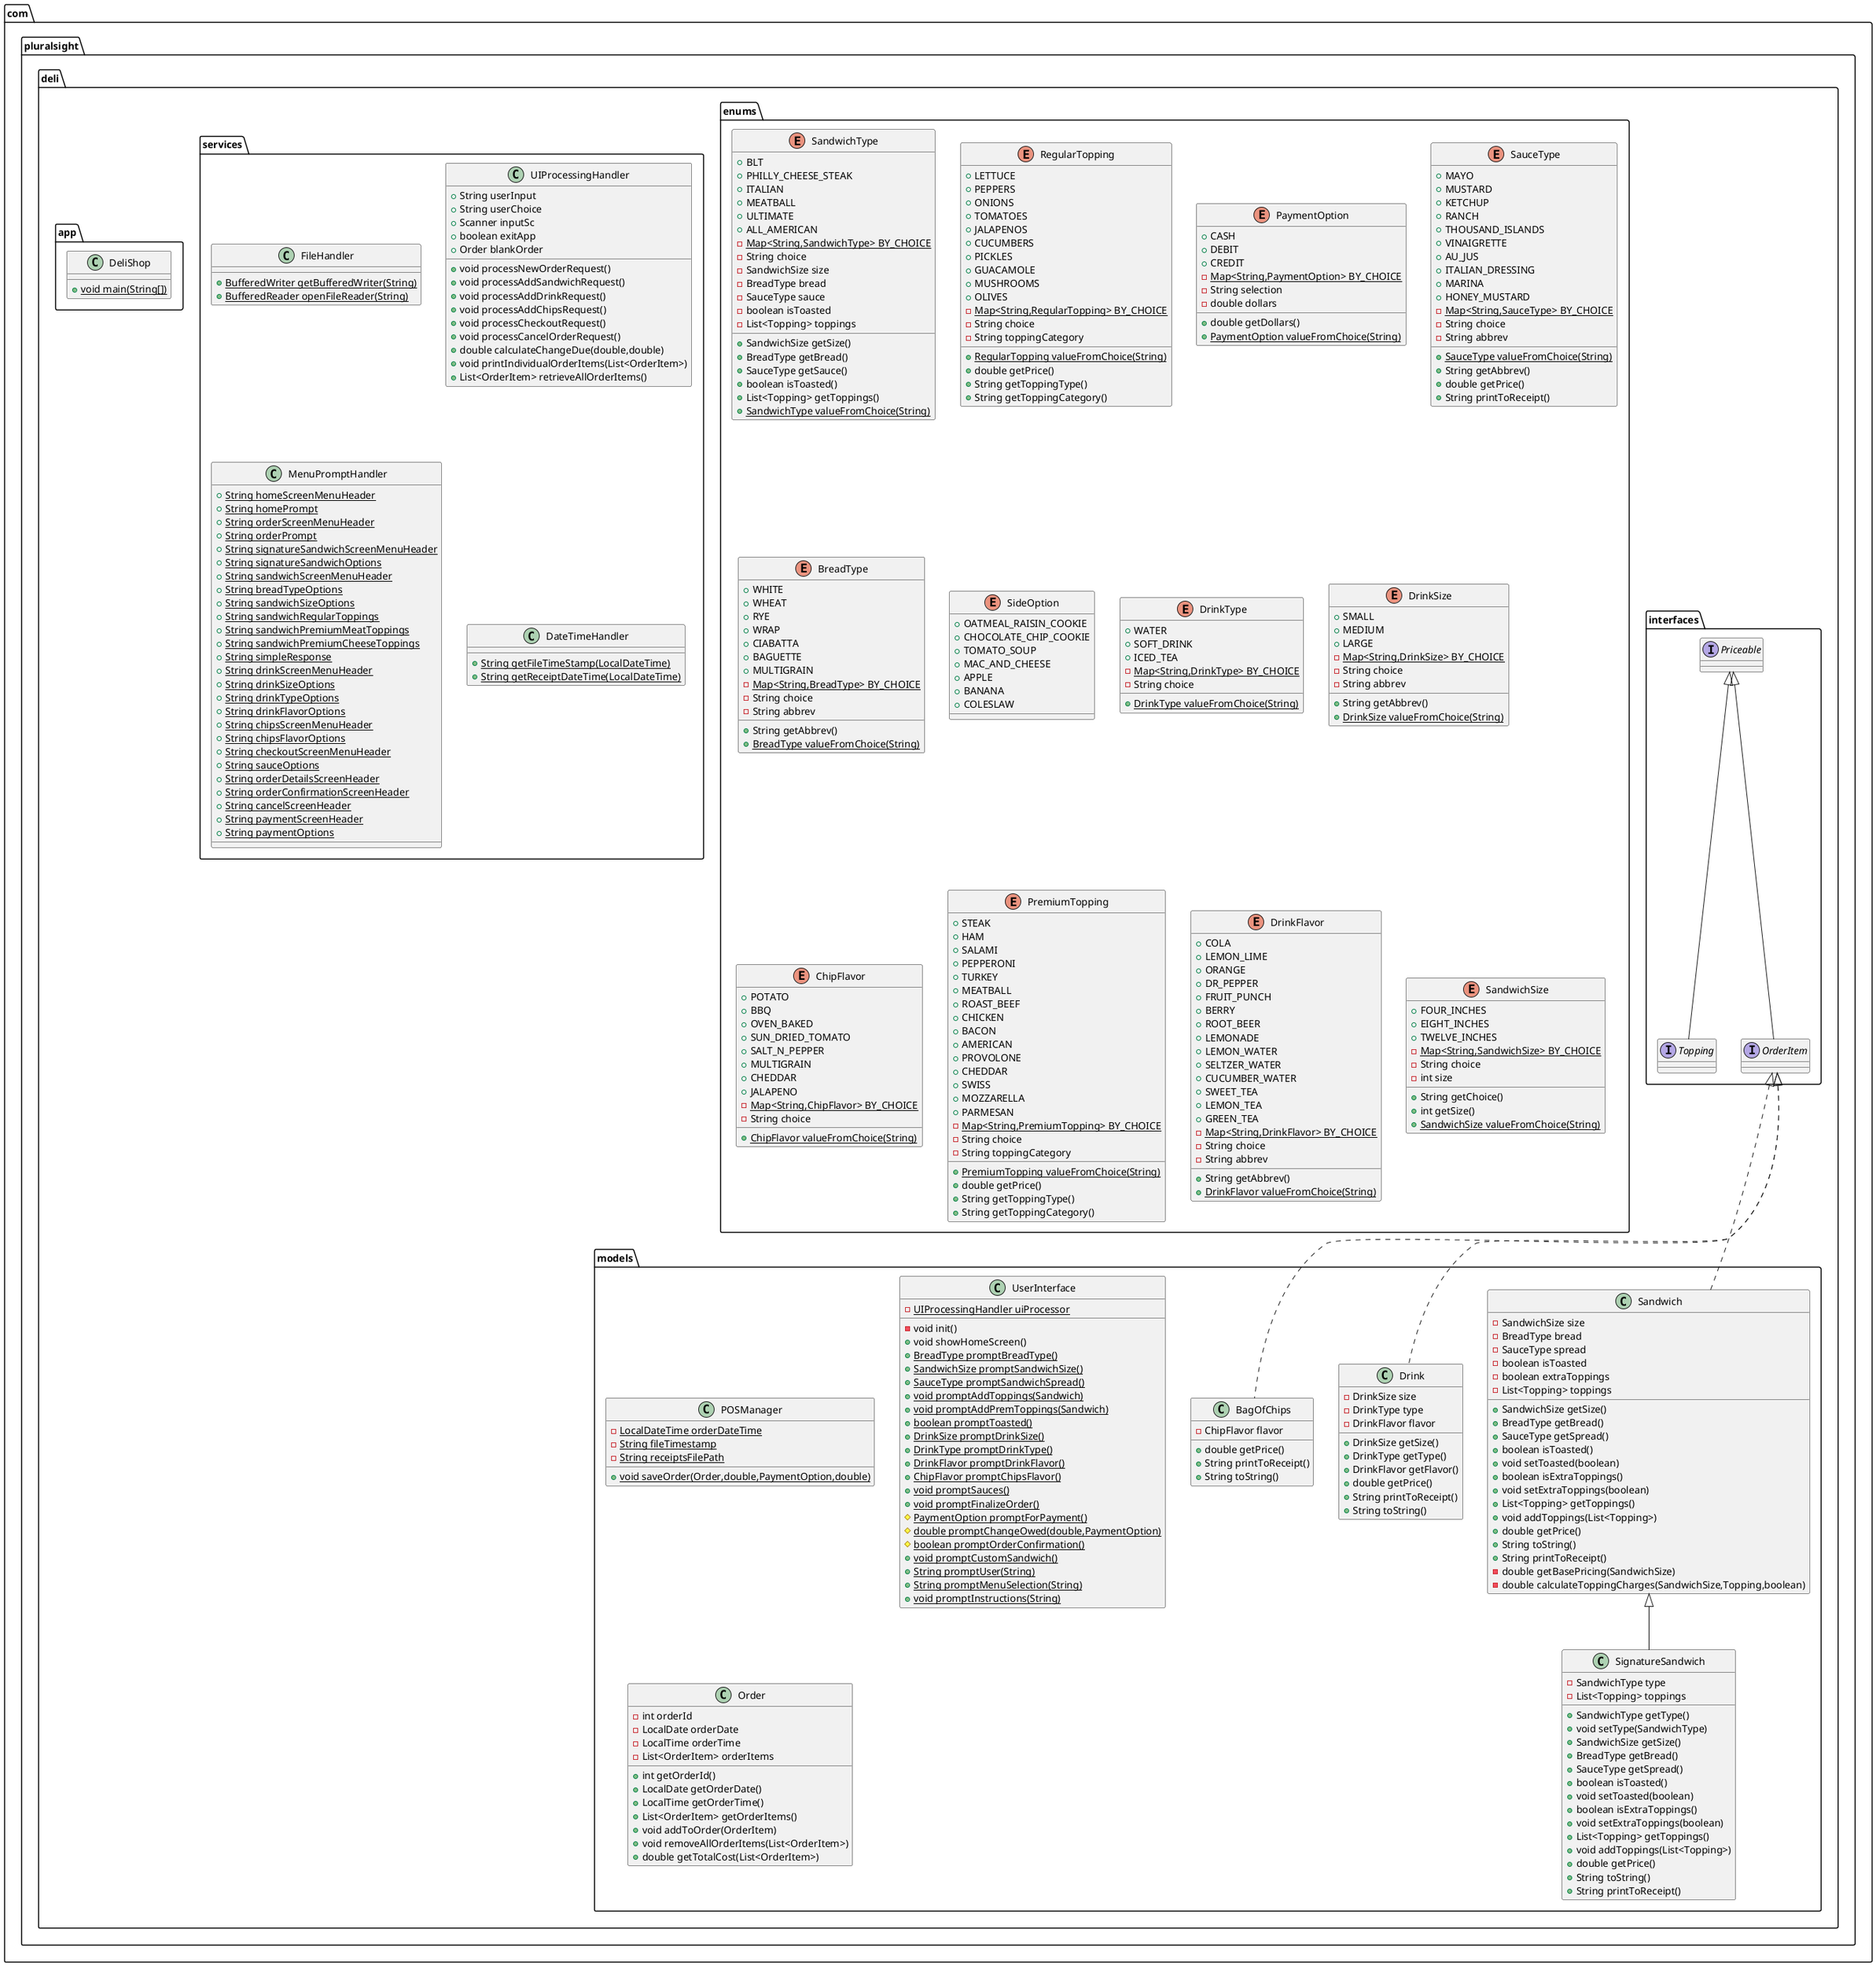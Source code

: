 @startuml
interface com.pluralsight.deli.interfaces.Priceable {
}
enum com.pluralsight.deli.enums.SandwichType {
+  BLT
+  PHILLY_CHEESE_STEAK
+  ITALIAN
+  MEATBALL
+  ULTIMATE
+  ALL_AMERICAN
- {static} Map<String,SandwichType> BY_CHOICE
- String choice
- SandwichSize size
- BreadType bread
- SauceType sauce
- boolean isToasted
- List<Topping> toppings
+ SandwichSize getSize()
+ BreadType getBread()
+ SauceType getSauce()
+ boolean isToasted()
+ List<Topping> getToppings()
+ {static} SandwichType valueFromChoice(String)
}


interface com.pluralsight.deli.interfaces.Topping {
}
enum com.pluralsight.deli.enums.RegularTopping {
+  LETTUCE
+  PEPPERS
+  ONIONS
+  TOMATOES
+  JALAPENOS
+  CUCUMBERS
+  PICKLES
+  GUACAMOLE
+  MUSHROOMS
+  OLIVES
- {static} Map<String,RegularTopping> BY_CHOICE
- String choice
- String toppingCategory
+ {static} RegularTopping valueFromChoice(String)
+ double getPrice()
+ String getToppingType()
+ String getToppingCategory()
}


class com.pluralsight.deli.services.FileHandler {
+ {static} BufferedWriter getBufferedWriter(String)
+ {static} BufferedReader openFileReader(String)
}

class com.pluralsight.deli.services.UIProcessingHandler {
+ String userInput
+ String userChoice
+ Scanner inputSc
+ boolean exitApp
+ Order blankOrder
+ void processNewOrderRequest()
+ void processAddSandwichRequest()
+ void processAddDrinkRequest()
+ void processAddChipsRequest()
+ void processCheckoutRequest()
+ void processCancelOrderRequest()
+ double calculateChangeDue(double,double)
+ void printIndividualOrderItems(List<OrderItem>)
+ List<OrderItem> retrieveAllOrderItems()
}


class com.pluralsight.deli.models.BagOfChips {
- ChipFlavor flavor
+ double getPrice()
+ String printToReceipt()
+ String toString()
}


enum com.pluralsight.deli.enums.PaymentOption {
+  CASH
+  DEBIT
+  CREDIT
- {static} Map<String,PaymentOption> BY_CHOICE
- String selection
- double dollars
+ double getDollars()
+ {static} PaymentOption valueFromChoice(String)
}


class com.pluralsight.deli.models.SignatureSandwich {
- SandwichType type
- List<Topping> toppings
+ SandwichType getType()
+ void setType(SandwichType)
+ SandwichSize getSize()
+ BreadType getBread()
+ SauceType getSpread()
+ boolean isToasted()
+ void setToasted(boolean)
+ boolean isExtraToppings()
+ void setExtraToppings(boolean)
+ List<Topping> getToppings()
+ void addToppings(List<Topping>)
+ double getPrice()
+ String toString()
+ String printToReceipt()
}


enum com.pluralsight.deli.enums.SauceType {
+  MAYO
+  MUSTARD
+  KETCHUP
+  RANCH
+  THOUSAND_ISLANDS
+  VINAIGRETTE
+  AU_JUS
+  ITALIAN_DRESSING
+  MARINA
+  HONEY_MUSTARD
- {static} Map<String,SauceType> BY_CHOICE
- String choice
- String abbrev
+ {static} SauceType valueFromChoice(String)
+ String getAbbrev()
+ double getPrice()
+ String printToReceipt()
}


class com.pluralsight.deli.models.Sandwich {
- SandwichSize size
- BreadType bread
- SauceType spread
- boolean isToasted
- boolean extraToppings
- List<Topping> toppings
+ SandwichSize getSize()
+ BreadType getBread()
+ SauceType getSpread()
+ boolean isToasted()
+ void setToasted(boolean)
+ boolean isExtraToppings()
+ void setExtraToppings(boolean)
+ List<Topping> getToppings()
+ void addToppings(List<Topping>)
+ double getPrice()
+ String toString()
+ String printToReceipt()
- double getBasePricing(SandwichSize)
- double calculateToppingCharges(SandwichSize,Topping,boolean)
}


class com.pluralsight.deli.services.MenuPromptHandler {
+ {static} String homeScreenMenuHeader
+ {static} String homePrompt
+ {static} String orderScreenMenuHeader
+ {static} String orderPrompt
+ {static} String signatureSandwichScreenMenuHeader
+ {static} String signatureSandwichOptions
+ {static} String sandwichScreenMenuHeader
+ {static} String breadTypeOptions
+ {static} String sandwichSizeOptions
+ {static} String sandwichRegularToppings
+ {static} String sandwichPremiumMeatToppings
+ {static} String sandwichPremiumCheeseToppings
+ {static} String simpleResponse
+ {static} String drinkScreenMenuHeader
+ {static} String drinkSizeOptions
+ {static} String drinkTypeOptions
+ {static} String drinkFlavorOptions
+ {static} String chipsScreenMenuHeader
+ {static} String chipsFlavorOptions
+ {static} String checkoutScreenMenuHeader
+ {static} String sauceOptions
+ {static} String orderDetailsScreenHeader
+ {static} String orderConfirmationScreenHeader
+ {static} String cancelScreenHeader
+ {static} String paymentScreenHeader
+ {static} String paymentOptions
}

interface com.pluralsight.deli.interfaces.OrderItem {
}
enum com.pluralsight.deli.enums.BreadType {
+  WHITE
+  WHEAT
+  RYE
+  WRAP
+  CIABATTA
+  BAGUETTE
+  MULTIGRAIN
- {static} Map<String,BreadType> BY_CHOICE
- String choice
- String abbrev
+ String getAbbrev()
+ {static} BreadType valueFromChoice(String)
}


enum com.pluralsight.deli.enums.SideOption {
+  OATMEAL_RAISIN_COOKIE
+  CHOCOLATE_CHIP_COOKIE
+  TOMATO_SOUP
+  MAC_AND_CHEESE
+  APPLE
+  BANANA
+  COLESLAW
}

enum com.pluralsight.deli.enums.DrinkType {
+  WATER
+  SOFT_DRINK
+  ICED_TEA
- {static} Map<String,DrinkType> BY_CHOICE
- String choice
+ {static} DrinkType valueFromChoice(String)
}


enum com.pluralsight.deli.enums.DrinkSize {
+  SMALL
+  MEDIUM
+  LARGE
- {static} Map<String,DrinkSize> BY_CHOICE
- String choice
- String abbrev
+ String getAbbrev()
+ {static} DrinkSize valueFromChoice(String)
}


class com.pluralsight.deli.models.Drink {
- DrinkSize size
- DrinkType type
- DrinkFlavor flavor
+ DrinkSize getSize()
+ DrinkType getType()
+ DrinkFlavor getFlavor()
+ double getPrice()
+ String printToReceipt()
+ String toString()
}


enum com.pluralsight.deli.enums.ChipFlavor {
+  POTATO
+  BBQ
+  OVEN_BAKED
+  SUN_DRIED_TOMATO
+  SALT_N_PEPPER
+  MULTIGRAIN
+  CHEDDAR
+  JALAPENO
- {static} Map<String,ChipFlavor> BY_CHOICE
- String choice
+ {static} ChipFlavor valueFromChoice(String)
}


class com.pluralsight.deli.app.DeliShop {
+ {static} void main(String[])
}

enum com.pluralsight.deli.enums.PremiumTopping {
+  STEAK
+  HAM
+  SALAMI
+  PEPPERONI
+  TURKEY
+  MEATBALL
+  ROAST_BEEF
+  CHICKEN
+  BACON
+  AMERICAN
+  PROVOLONE
+  CHEDDAR
+  SWISS
+  MOZZARELLA
+  PARMESAN
- {static} Map<String,PremiumTopping> BY_CHOICE
- String choice
- String toppingCategory
+ {static} PremiumTopping valueFromChoice(String)
+ double getPrice()
+ String getToppingType()
+ String getToppingCategory()
}


class com.pluralsight.deli.models.POSManager {
- {static} LocalDateTime orderDateTime
- {static} String fileTimestamp
- {static} String receiptsFilePath
+ {static} void saveOrder(Order,double,PaymentOption,double)
}


enum com.pluralsight.deli.enums.DrinkFlavor {
+  COLA
+  LEMON_LIME
+  ORANGE
+  DR_PEPPER
+  FRUIT_PUNCH
+  BERRY
+  ROOT_BEER
+  LEMONADE
+  LEMON_WATER
+  SELTZER_WATER
+  CUCUMBER_WATER
+  SWEET_TEA
+  LEMON_TEA
+  GREEN_TEA
- {static} Map<String,DrinkFlavor> BY_CHOICE
- String choice
- String abbrev
+ String getAbbrev()
+ {static} DrinkFlavor valueFromChoice(String)
}


enum com.pluralsight.deli.enums.SandwichSize {
+  FOUR_INCHES
+  EIGHT_INCHES
+  TWELVE_INCHES
- {static} Map<String,SandwichSize> BY_CHOICE
- String choice
- int size
+ String getChoice()
+ int getSize()
+ {static} SandwichSize valueFromChoice(String)
}


class com.pluralsight.deli.models.UserInterface {
- {static} UIProcessingHandler uiProcessor
- void init()
+ void showHomeScreen()
+ {static} BreadType promptBreadType()
+ {static} SandwichSize promptSandwichSize()
+ {static} SauceType promptSandwichSpread()
+ {static} void promptAddToppings(Sandwich)
+ {static} void promptAddPremToppings(Sandwich)
+ {static} boolean promptToasted()
+ {static} DrinkSize promptDrinkSize()
+ {static} DrinkType promptDrinkType()
+ {static} DrinkFlavor promptDrinkFlavor()
+ {static} ChipFlavor promptChipsFlavor()
+ {static} void promptSauces()
+ {static} void promptFinalizeOrder()
# {static} PaymentOption promptForPayment()
# {static} double promptChangeOwed(double,PaymentOption)
# {static} boolean promptOrderConfirmation()
+ {static} void promptCustomSandwich()
+ {static} String promptUser(String)
+ {static} String promptMenuSelection(String)
+ {static} void promptInstructions(String)
}


class com.pluralsight.deli.models.Order {
- int orderId
- LocalDate orderDate
- LocalTime orderTime
- List<OrderItem> orderItems
+ int getOrderId()
+ LocalDate getOrderDate()
+ LocalTime getOrderTime()
+ List<OrderItem> getOrderItems()
+ void addToOrder(OrderItem)
+ void removeAllOrderItems(List<OrderItem>)
+ double getTotalCost(List<OrderItem>)
}


class com.pluralsight.deli.services.DateTimeHandler {
+ {static} String getFileTimeStamp(LocalDateTime)
+ {static} String getReceiptDateTime(LocalDateTime)
}



com.pluralsight.deli.interfaces.Priceable <|-- com.pluralsight.deli.interfaces.Topping
com.pluralsight.deli.interfaces.OrderItem <|.. com.pluralsight.deli.models.BagOfChips
com.pluralsight.deli.models.Sandwich <|-- com.pluralsight.deli.models.SignatureSandwich
com.pluralsight.deli.interfaces.OrderItem <|.. com.pluralsight.deli.models.Sandwich
com.pluralsight.deli.interfaces.Priceable <|-- com.pluralsight.deli.interfaces.OrderItem
com.pluralsight.deli.interfaces.OrderItem <|.. com.pluralsight.deli.models.Drink
@enduml